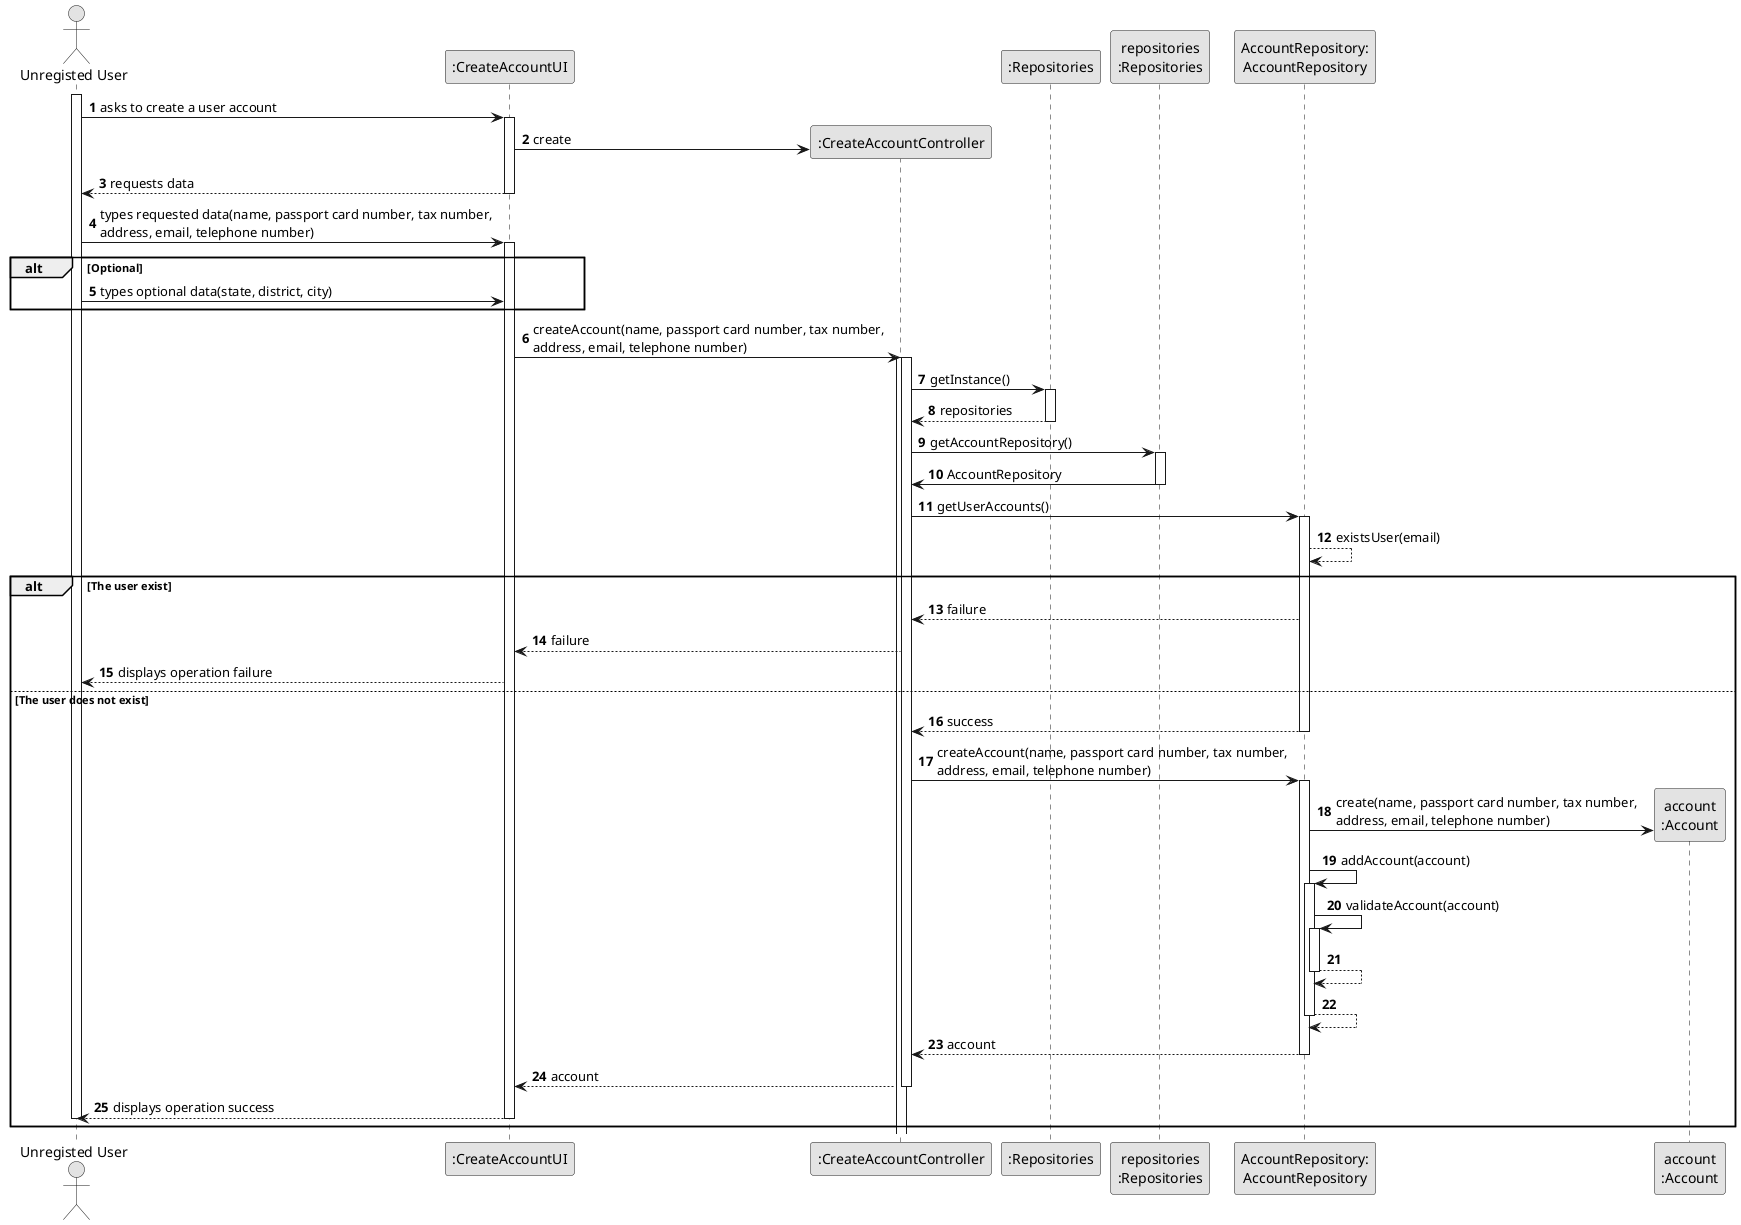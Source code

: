 @startuml
skinparam monochrome true
skinparam packageStyle rectangle
skinparam shadowing false

autonumber

actor "Unregisted User" as ADM
participant ":CreateAccountUI" as UI
participant ":CreateAccountController" as CTRL
participant ":Repositories" as RepositorySingleton
participant "repositories\n:Repositories" as PLAT
participant "AccountRepository:\nAccountRepository" as AccountRepository
participant "account\n:Account" as TAREFA

activate ADM

        ADM -> UI : asks to create a user account

        activate UI

            UI -> CTRL** : create

            UI --> ADM : requests data

        deactivate UI


    ADM -> UI : types requested data(name, passport card number, tax number,\naddress, email, telephone number)

    activate UI


    alt Optional

    ADM -> UI : types optional data(state, district, city)

    end

    activate UI

        UI -> CTRL : createAccount(name, passport card number, tax number,\naddress, email, telephone number)

        activate CTRL

            activate CTRL

                CTRL -> RepositorySingleton : getInstance()

                activate RepositorySingleton

                    RepositorySingleton --> CTRL: repositories

                deactivate RepositorySingleton

                CTRL -> PLAT : getAccountRepository()

                activate PLAT

                PLAT -> CTRL : AccountRepository

                deactivate PLAT

                CTRL -> AccountRepository : getUserAccounts()

                activate AccountRepository

                AccountRepository --> AccountRepository : existsUser(email)

                alt The user exist

                AccountRepository --> CTRL : failure

                CTRL --> UI : failure

                    UI --> ADM : displays operation failure

                    else The user does not exist

                AccountRepository --> CTRL : success

                deactivate AccountRepository

                    CTRL -> AccountRepository: createAccount(name, passport card number, tax number,\naddress, email, telephone number)

                    activate AccountRepository

                    AccountRepository -> TAREFA**: create(name, passport card number, tax number,\naddress, email, telephone number)

                    AccountRepository -> AccountRepository: addAccount(account)

                        activate AccountRepository

                        AccountRepository -> AccountRepository: validateAccount(account)

                            activate AccountRepository

                            AccountRepository --> AccountRepository

                            deactivate AccountRepository

                        AccountRepository --> AccountRepository

                    deactivate AccountRepository

                    AccountRepository --> CTRL : account

                deactivate AccountRepository


                CTRL --> UI: account

                deactivate CTRL

            UI --> ADM: displays operation success

            deactivate UI

    deactivate ADM

end

@enduml